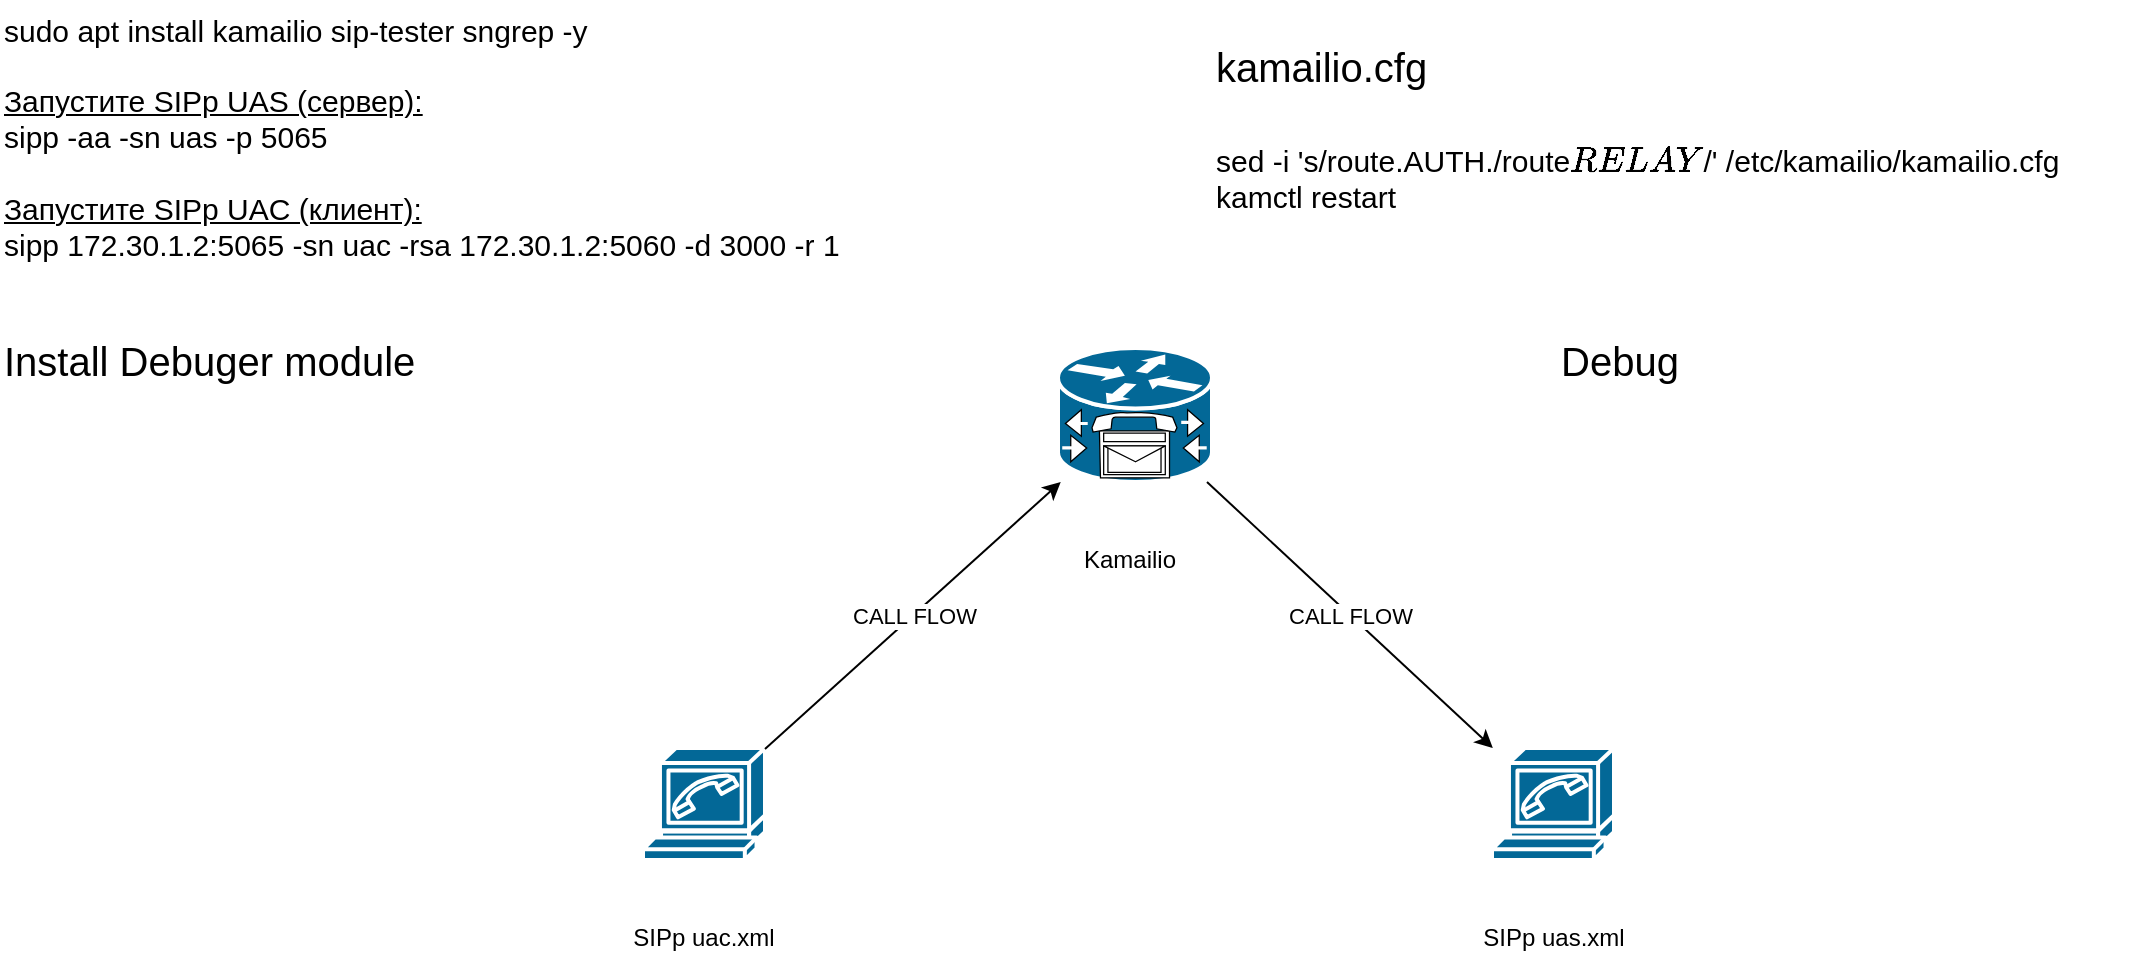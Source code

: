 <mxfile version="27.1.6">
  <diagram name="Страница — 1" id="Erw--blzMtKx47dPTSw3">
    <mxGraphModel dx="1334" dy="745" grid="1" gridSize="10" guides="1" tooltips="1" connect="1" arrows="1" fold="1" page="1" pageScale="1" pageWidth="1169" pageHeight="827" math="0" shadow="0">
      <root>
        <mxCell id="0" />
        <mxCell id="1" parent="0" />
        <mxCell id="3eAIcPBEeX4sZWYrnUCx-1" value="SIPp uac.xml" style="text;strokeColor=none;align=center;fillColor=none;html=1;verticalAlign=middle;whiteSpace=wrap;rounded=0;" parent="1" vertex="1">
          <mxGeometry x="317" y="539" width="110" height="30" as="geometry" />
        </mxCell>
        <mxCell id="3eAIcPBEeX4sZWYrnUCx-2" value="SIPp uas.xml" style="text;strokeColor=none;align=center;fillColor=none;html=1;verticalAlign=middle;whiteSpace=wrap;rounded=0;" parent="1" vertex="1">
          <mxGeometry x="741.5" y="539" width="110" height="30" as="geometry" />
        </mxCell>
        <mxCell id="3eAIcPBEeX4sZWYrnUCx-3" value="" style="shape=mxgraph.cisco.modems_and_phones.softphone;sketch=0;html=1;pointerEvents=1;dashed=0;fillColor=#036897;strokeColor=#ffffff;strokeWidth=2;verticalLabelPosition=bottom;verticalAlign=top;align=center;outlineConnect=0;" parent="1" vertex="1">
          <mxGeometry x="766" y="459" width="61" height="56" as="geometry" />
        </mxCell>
        <mxCell id="3eAIcPBEeX4sZWYrnUCx-4" value="" style="shape=mxgraph.cisco.modems_and_phones.softphone;sketch=0;html=1;pointerEvents=1;dashed=0;fillColor=#036897;strokeColor=#ffffff;strokeWidth=2;verticalLabelPosition=bottom;verticalAlign=top;align=center;outlineConnect=0;" parent="1" vertex="1">
          <mxGeometry x="341.5" y="459" width="61" height="56" as="geometry" />
        </mxCell>
        <mxCell id="3eAIcPBEeX4sZWYrnUCx-5" value="" style="shape=mxgraph.cisco.misc.cisco_unity_express;sketch=0;html=1;pointerEvents=1;dashed=0;fillColor=#036897;strokeColor=#ffffff;strokeWidth=2;verticalLabelPosition=bottom;verticalAlign=top;align=center;outlineConnect=0;" parent="1" vertex="1">
          <mxGeometry x="549" y="259" width="77" height="67" as="geometry" />
        </mxCell>
        <mxCell id="3eAIcPBEeX4sZWYrnUCx-6" value="" style="endArrow=classic;html=1;rounded=0;" parent="1" source="3eAIcPBEeX4sZWYrnUCx-4" target="3eAIcPBEeX4sZWYrnUCx-5" edge="1">
          <mxGeometry relative="1" as="geometry">
            <mxPoint x="541.5" y="419" as="sourcePoint" />
            <mxPoint x="701.5" y="419" as="targetPoint" />
          </mxGeometry>
        </mxCell>
        <mxCell id="3eAIcPBEeX4sZWYrnUCx-7" value="CALL FLOW" style="edgeLabel;resizable=0;html=1;;align=center;verticalAlign=middle;" parent="3eAIcPBEeX4sZWYrnUCx-6" connectable="0" vertex="1">
          <mxGeometry relative="1" as="geometry" />
        </mxCell>
        <mxCell id="3eAIcPBEeX4sZWYrnUCx-8" value="" style="endArrow=classic;html=1;rounded=0;" parent="1" source="3eAIcPBEeX4sZWYrnUCx-5" target="3eAIcPBEeX4sZWYrnUCx-3" edge="1">
          <mxGeometry relative="1" as="geometry">
            <mxPoint x="541.5" y="419" as="sourcePoint" />
            <mxPoint x="701.5" y="419" as="targetPoint" />
          </mxGeometry>
        </mxCell>
        <mxCell id="3eAIcPBEeX4sZWYrnUCx-9" value="CALL FLOW" style="edgeLabel;resizable=0;html=1;;align=center;verticalAlign=middle;" parent="3eAIcPBEeX4sZWYrnUCx-8" connectable="0" vertex="1">
          <mxGeometry relative="1" as="geometry" />
        </mxCell>
        <mxCell id="3eAIcPBEeX4sZWYrnUCx-10" value="Kamailio" style="text;strokeColor=none;align=center;fillColor=none;html=1;verticalAlign=middle;whiteSpace=wrap;rounded=0;" parent="1" vertex="1">
          <mxGeometry x="555" y="350" width="60" height="30" as="geometry" />
        </mxCell>
        <UserObject label="sudo apt install kamailio sip-tester sngrep -y" link="https://sipp.readthedocs.io/en/latest/" id="Ddu2mmI_zF8PH8FrGgqN-1">
          <mxCell style="text;whiteSpace=wrap;fontSize=15;" vertex="1" parent="1">
            <mxGeometry x="20" y="85" width="310" height="40" as="geometry" />
          </mxCell>
        </UserObject>
        <mxCell id="Ddu2mmI_zF8PH8FrGgqN-2" value="&lt;u&gt;Запустите SIPp UAS (сервер):&lt;br&gt;&lt;/u&gt;sipp -aa -sn uas -p 5065&lt;br&gt;&lt;u&gt;&lt;br&gt;&lt;/u&gt;&lt;div&gt;&lt;u&gt;Запустите SIPp UAC (клиент):&lt;/u&gt;&lt;/div&gt;&lt;div&gt;sipp 172.30.1.2:5065 -sn uac -rsa 172.30.1.2:5060 -d 3000 -r 1&lt;/div&gt;&lt;u&gt;&lt;br&gt;&lt;/u&gt;" style="text;whiteSpace=wrap;html=1;fontSize=15;" vertex="1" parent="1">
          <mxGeometry x="20" y="120" width="570" height="110" as="geometry" />
        </mxCell>
        <UserObject label="sed -i &#39;s/route.AUTH./route\(RELAY\)/&#39; /etc/kamailio/kamailio.cfg&#xa;kamctl restart" link="/* add local domain aliases - it can be set many times */&#xa;alias=&quot;sip.mydomain.com&quot;" id="Ddu2mmI_zF8PH8FrGgqN-3">
          <mxCell style="text;whiteSpace=wrap;fontSize=15;" vertex="1" parent="1">
            <mxGeometry x="626" y="150" width="460" height="70" as="geometry" />
          </mxCell>
        </UserObject>
        <UserObject label="kamailio.cfg" link="kamailio.cfg" id="Ddu2mmI_zF8PH8FrGgqN-4">
          <mxCell style="text;whiteSpace=wrap;fontSize=20;" vertex="1" parent="1">
            <mxGeometry x="626" y="100" width="100" height="40" as="geometry" />
          </mxCell>
        </UserObject>
        <mxCell id="Ddu2mmI_zF8PH8FrGgqN-9" value="Debug" style="text;html=1;align=center;verticalAlign=middle;whiteSpace=wrap;rounded=0;fontSize=20;" vertex="1" parent="1">
          <mxGeometry x="800" y="250" width="60" height="30" as="geometry" />
        </mxCell>
        <mxCell id="Ddu2mmI_zF8PH8FrGgqN-10" value="Install Debuger module" style="text;html=1;align=left;verticalAlign=middle;whiteSpace=wrap;rounded=0;fontSize=20;" vertex="1" parent="1">
          <mxGeometry x="20" y="250" width="210" height="30" as="geometry" />
        </mxCell>
      </root>
    </mxGraphModel>
  </diagram>
</mxfile>
